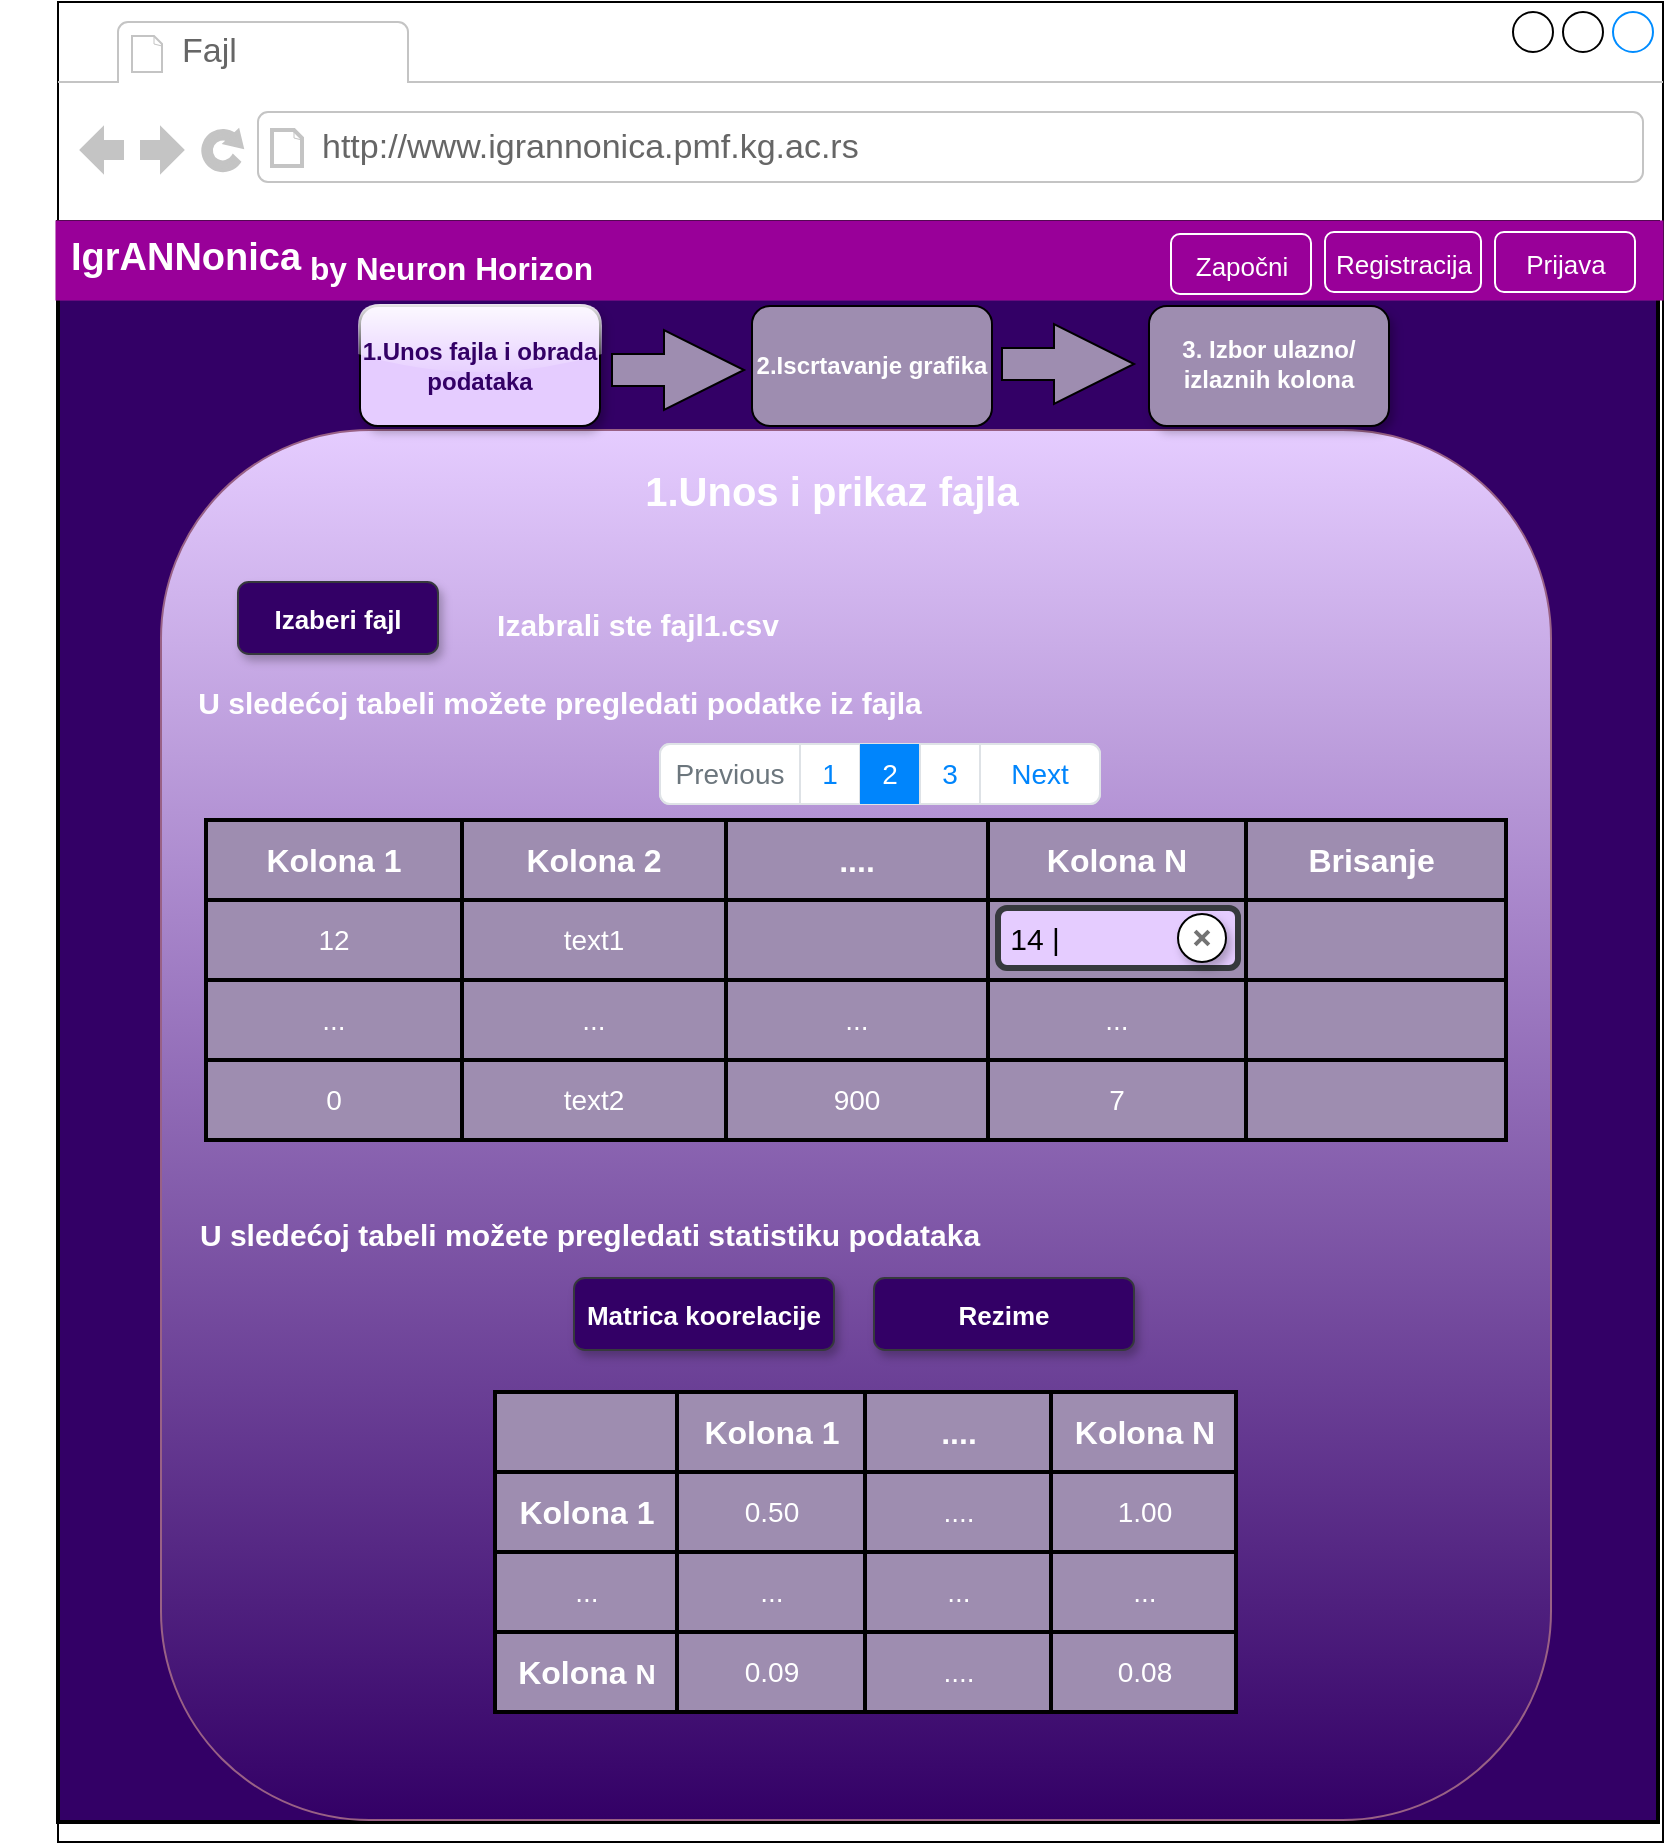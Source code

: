 <mxfile version="17.4.6" type="device"><diagram id="6niWByddvb_bg9qsfVrv" name="Page-1"><mxGraphModel dx="1102" dy="2747" grid="1" gridSize="10" guides="1" tooltips="1" connect="1" arrows="1" fold="1" page="1" pageScale="1" pageWidth="850" pageHeight="1100" math="0" shadow="0"><root><mxCell id="0"/><mxCell id="1" parent="0"/><mxCell id="r__YE2FlrL94WDJHA-NL-1" value="v" style="strokeWidth=1;shadow=0;dashed=0;align=center;html=1;shape=mxgraph.mockup.containers.browserWindow;rSize=0;strokeColor2=#008cff;strokeColor3=#c4c4c4;mainText=,;recursiveResize=0;gradientColor=none;fillColor=#FFFFFF;fontStyle=1" parent="1" vertex="1"><mxGeometry x="160" y="-2110" width="802.5" height="920" as="geometry"/></mxCell><mxCell id="4CuuWCg8TPcTvh622Nj--283" value="" style="whiteSpace=wrap;html=1;aspect=fixed;rounded=0;fontSize=16;fontColor=#FFFFFF;strokeColor=#000000;strokeWidth=2;fillColor=#330066;gradientColor=none;" parent="r__YE2FlrL94WDJHA-NL-1" vertex="1"><mxGeometry y="110" width="800" height="800" as="geometry"/></mxCell><mxCell id="r__YE2FlrL94WDJHA-NL-2" value="Fajl" style="strokeWidth=1;shadow=0;dashed=0;align=center;html=1;shape=mxgraph.mockup.containers.anchor;fontSize=17;fontColor=#666666;align=left;" parent="r__YE2FlrL94WDJHA-NL-1" vertex="1"><mxGeometry x="60" y="12" width="110" height="26" as="geometry"/></mxCell><mxCell id="r__YE2FlrL94WDJHA-NL-3" value="http://www.igrannonica.pmf.kg.ac.rs" style="strokeWidth=1;shadow=0;dashed=0;align=center;html=1;shape=mxgraph.mockup.containers.anchor;rSize=0;fontSize=17;fontColor=#666666;align=left;" parent="r__YE2FlrL94WDJHA-NL-1" vertex="1"><mxGeometry x="130" y="60" width="250" height="26" as="geometry"/></mxCell><mxCell id="4CuuWCg8TPcTvh622Nj--3" value="" style="whiteSpace=wrap;html=1;aspect=fixed;rounded=1;fillColor=#E5CCFF;gradientColor=#330066;strokeColor=#996185;" parent="r__YE2FlrL94WDJHA-NL-1" vertex="1"><mxGeometry x="51.5" y="214" width="695" height="695" as="geometry"/></mxCell><mxCell id="4CuuWCg8TPcTvh622Nj--13" value="&lt;b&gt;&lt;font style=&quot;font-size: 20px&quot;&gt;1.Unos i prikaz fajla&lt;/font&gt;&lt;/b&gt;" style="text;html=1;align=center;verticalAlign=middle;whiteSpace=wrap;rounded=0;fontColor=#FFFFFF;" parent="r__YE2FlrL94WDJHA-NL-1" vertex="1"><mxGeometry x="212" y="229" width="350" height="30" as="geometry"/></mxCell><mxCell id="4CuuWCg8TPcTvh622Nj--164" value="" style="shape=table;startSize=0;container=1;collapsible=0;childLayout=tableLayout;rounded=1;fontSize=14;fontColor=#FFFFFF;strokeColor=#000000;strokeWidth=2;fillColor=#9E8DB0;gradientColor=none;" parent="r__YE2FlrL94WDJHA-NL-1" vertex="1"><mxGeometry x="74" y="409" width="650" height="160" as="geometry"/></mxCell><mxCell id="4CuuWCg8TPcTvh622Nj--165" value="" style="shape=tableRow;horizontal=0;startSize=0;swimlaneHead=0;swimlaneBody=0;top=0;left=0;bottom=0;right=0;collapsible=0;dropTarget=0;fillColor=none;points=[[0,0.5],[1,0.5]];portConstraint=eastwest;rounded=1;fontSize=18;fontColor=#FFFFFF;strokeColor=#000000;strokeWidth=3;fontStyle=1" parent="4CuuWCg8TPcTvh622Nj--164" vertex="1"><mxGeometry width="650" height="40" as="geometry"/></mxCell><mxCell id="4CuuWCg8TPcTvh622Nj--166" value="&lt;font style=&quot;font-size: 16px&quot;&gt;&lt;b&gt;Kolona 1&lt;/b&gt;&lt;/font&gt;" style="shape=partialRectangle;html=1;whiteSpace=wrap;connectable=0;overflow=hidden;fillColor=none;top=0;left=0;bottom=0;right=0;pointerEvents=1;rounded=1;fontSize=14;fontColor=#FFFFFF;strokeColor=#000000;strokeWidth=3;" parent="4CuuWCg8TPcTvh622Nj--165" vertex="1"><mxGeometry width="128" height="40" as="geometry"><mxRectangle width="128" height="40" as="alternateBounds"/></mxGeometry></mxCell><mxCell id="4CuuWCg8TPcTvh622Nj--167" value="&lt;font style=&quot;font-size: 16px&quot;&gt;&lt;b&gt;Kolona 2&lt;/b&gt;&lt;/font&gt;" style="shape=partialRectangle;html=1;whiteSpace=wrap;connectable=0;overflow=hidden;fillColor=none;top=0;left=0;bottom=0;right=0;pointerEvents=1;rounded=1;fontSize=14;fontColor=#FFFFFF;strokeColor=#000000;strokeWidth=3;" parent="4CuuWCg8TPcTvh622Nj--165" vertex="1"><mxGeometry x="128" width="132" height="40" as="geometry"><mxRectangle width="132" height="40" as="alternateBounds"/></mxGeometry></mxCell><mxCell id="4CuuWCg8TPcTvh622Nj--168" value="&lt;b&gt;&lt;font style=&quot;font-size: 16px&quot;&gt;....&lt;/font&gt;&lt;/b&gt;" style="shape=partialRectangle;html=1;whiteSpace=wrap;connectable=0;overflow=hidden;fillColor=none;top=0;left=0;bottom=0;right=0;pointerEvents=1;rounded=1;fontSize=14;fontColor=#FFFFFF;strokeColor=#000000;strokeWidth=3;" parent="4CuuWCg8TPcTvh622Nj--165" vertex="1"><mxGeometry x="260" width="131" height="40" as="geometry"><mxRectangle width="131" height="40" as="alternateBounds"/></mxGeometry></mxCell><mxCell id="4CuuWCg8TPcTvh622Nj--169" value="&lt;font style=&quot;font-size: 16px&quot;&gt;&lt;b&gt;Kolona N&lt;/b&gt;&lt;/font&gt;" style="shape=partialRectangle;html=1;whiteSpace=wrap;connectable=0;overflow=hidden;fillColor=none;top=0;left=0;bottom=0;right=0;pointerEvents=1;rounded=1;fontSize=14;fontColor=#FFFFFF;strokeColor=#000000;strokeWidth=3;" parent="4CuuWCg8TPcTvh622Nj--165" vertex="1"><mxGeometry x="391" width="129" height="40" as="geometry"><mxRectangle width="129" height="40" as="alternateBounds"/></mxGeometry></mxCell><mxCell id="4CuuWCg8TPcTvh622Nj--244" value="&lt;b&gt;&lt;font style=&quot;font-size: 16px&quot;&gt;Brisanje&amp;nbsp;&lt;/font&gt;&lt;/b&gt;" style="shape=partialRectangle;html=1;whiteSpace=wrap;connectable=0;overflow=hidden;fillColor=none;top=0;left=0;bottom=0;right=0;pointerEvents=1;rounded=1;fontSize=14;fontColor=#FFFFFF;strokeColor=#000000;strokeWidth=3;" parent="4CuuWCg8TPcTvh622Nj--165" vertex="1"><mxGeometry x="520" width="130" height="40" as="geometry"><mxRectangle width="130" height="40" as="alternateBounds"/></mxGeometry></mxCell><mxCell id="4CuuWCg8TPcTvh622Nj--170" value="" style="shape=tableRow;horizontal=0;startSize=0;swimlaneHead=0;swimlaneBody=0;top=0;left=0;bottom=0;right=0;collapsible=0;dropTarget=0;fillColor=none;points=[[0,0.5],[1,0.5]];portConstraint=eastwest;rounded=1;fontSize=14;fontColor=#FFFFFF;strokeColor=#000000;strokeWidth=3;" parent="4CuuWCg8TPcTvh622Nj--164" vertex="1"><mxGeometry y="40" width="650" height="40" as="geometry"/></mxCell><mxCell id="4CuuWCg8TPcTvh622Nj--171" value="12" style="shape=partialRectangle;html=1;whiteSpace=wrap;connectable=0;overflow=hidden;fillColor=none;top=0;left=0;bottom=0;right=0;pointerEvents=1;rounded=1;fontSize=14;fontColor=#FFFFFF;strokeColor=#000000;strokeWidth=3;" parent="4CuuWCg8TPcTvh622Nj--170" vertex="1"><mxGeometry width="128" height="40" as="geometry"><mxRectangle width="128" height="40" as="alternateBounds"/></mxGeometry></mxCell><mxCell id="4CuuWCg8TPcTvh622Nj--172" value="text1" style="shape=partialRectangle;html=1;whiteSpace=wrap;connectable=0;overflow=hidden;fillColor=none;top=0;left=0;bottom=0;right=0;pointerEvents=1;rounded=1;fontSize=14;fontColor=#FFFFFF;strokeColor=#000000;strokeWidth=3;" parent="4CuuWCg8TPcTvh622Nj--170" vertex="1"><mxGeometry x="128" width="132" height="40" as="geometry"><mxRectangle width="132" height="40" as="alternateBounds"/></mxGeometry></mxCell><mxCell id="4CuuWCg8TPcTvh622Nj--173" value="" style="shape=partialRectangle;html=1;whiteSpace=wrap;connectable=0;overflow=hidden;fillColor=none;top=0;left=0;bottom=0;right=0;pointerEvents=1;rounded=1;fontSize=14;fontColor=#FFFFFF;strokeColor=#000000;strokeWidth=3;" parent="4CuuWCg8TPcTvh622Nj--170" vertex="1"><mxGeometry x="260" width="131" height="40" as="geometry"><mxRectangle width="131" height="40" as="alternateBounds"/></mxGeometry></mxCell><mxCell id="4CuuWCg8TPcTvh622Nj--174" value="22" style="shape=partialRectangle;html=1;whiteSpace=wrap;connectable=0;overflow=hidden;fillColor=none;top=0;left=0;bottom=0;right=0;pointerEvents=1;rounded=1;fontSize=14;fontColor=#FFFFFF;strokeColor=#000000;strokeWidth=3;" parent="4CuuWCg8TPcTvh622Nj--170" vertex="1"><mxGeometry x="391" width="129" height="40" as="geometry"><mxRectangle width="129" height="40" as="alternateBounds"/></mxGeometry></mxCell><mxCell id="4CuuWCg8TPcTvh622Nj--245" style="shape=partialRectangle;html=1;whiteSpace=wrap;connectable=0;overflow=hidden;fillColor=none;top=0;left=0;bottom=0;right=0;pointerEvents=1;rounded=1;fontSize=14;fontColor=#FFFFFF;strokeColor=#000000;strokeWidth=3;" parent="4CuuWCg8TPcTvh622Nj--170" vertex="1"><mxGeometry x="520" width="130" height="40" as="geometry"><mxRectangle width="130" height="40" as="alternateBounds"/></mxGeometry></mxCell><mxCell id="4CuuWCg8TPcTvh622Nj--175" value="" style="shape=tableRow;horizontal=0;startSize=0;swimlaneHead=0;swimlaneBody=0;top=0;left=0;bottom=0;right=0;collapsible=0;dropTarget=0;fillColor=none;points=[[0,0.5],[1,0.5]];portConstraint=eastwest;rounded=1;fontSize=14;fontColor=#FFFFFF;strokeColor=#000000;strokeWidth=3;" parent="4CuuWCg8TPcTvh622Nj--164" vertex="1"><mxGeometry y="80" width="650" height="40" as="geometry"/></mxCell><mxCell id="4CuuWCg8TPcTvh622Nj--176" value="..." style="shape=partialRectangle;html=1;whiteSpace=wrap;connectable=0;overflow=hidden;fillColor=none;top=0;left=0;bottom=0;right=0;pointerEvents=1;rounded=1;fontSize=14;fontColor=#FFFFFF;strokeColor=#000000;strokeWidth=3;" parent="4CuuWCg8TPcTvh622Nj--175" vertex="1"><mxGeometry width="128" height="40" as="geometry"><mxRectangle width="128" height="40" as="alternateBounds"/></mxGeometry></mxCell><mxCell id="4CuuWCg8TPcTvh622Nj--177" value="..." style="shape=partialRectangle;html=1;whiteSpace=wrap;connectable=0;overflow=hidden;fillColor=none;top=0;left=0;bottom=0;right=0;pointerEvents=1;rounded=1;fontSize=14;fontColor=#FFFFFF;strokeColor=#000000;strokeWidth=3;" parent="4CuuWCg8TPcTvh622Nj--175" vertex="1"><mxGeometry x="128" width="132" height="40" as="geometry"><mxRectangle width="132" height="40" as="alternateBounds"/></mxGeometry></mxCell><mxCell id="4CuuWCg8TPcTvh622Nj--178" value="..." style="shape=partialRectangle;html=1;whiteSpace=wrap;connectable=0;overflow=hidden;fillColor=none;top=0;left=0;bottom=0;right=0;pointerEvents=1;rounded=1;fontSize=14;fontColor=#FFFFFF;strokeColor=#000000;strokeWidth=3;" parent="4CuuWCg8TPcTvh622Nj--175" vertex="1"><mxGeometry x="260" width="131" height="40" as="geometry"><mxRectangle width="131" height="40" as="alternateBounds"/></mxGeometry></mxCell><mxCell id="4CuuWCg8TPcTvh622Nj--179" value="..." style="shape=partialRectangle;html=1;whiteSpace=wrap;connectable=0;overflow=hidden;fillColor=none;top=0;left=0;bottom=0;right=0;pointerEvents=1;rounded=1;fontSize=14;fontColor=#FFFFFF;strokeColor=#000000;strokeWidth=3;" parent="4CuuWCg8TPcTvh622Nj--175" vertex="1"><mxGeometry x="391" width="129" height="40" as="geometry"><mxRectangle width="129" height="40" as="alternateBounds"/></mxGeometry></mxCell><mxCell id="4CuuWCg8TPcTvh622Nj--246" style="shape=partialRectangle;html=1;whiteSpace=wrap;connectable=0;overflow=hidden;fillColor=none;top=0;left=0;bottom=0;right=0;pointerEvents=1;rounded=1;fontSize=14;fontColor=#FFFFFF;strokeColor=#000000;strokeWidth=3;" parent="4CuuWCg8TPcTvh622Nj--175" vertex="1"><mxGeometry x="520" width="130" height="40" as="geometry"><mxRectangle width="130" height="40" as="alternateBounds"/></mxGeometry></mxCell><mxCell id="4CuuWCg8TPcTvh622Nj--180" value="" style="shape=tableRow;horizontal=0;startSize=0;swimlaneHead=0;swimlaneBody=0;top=0;left=0;bottom=0;right=0;collapsible=0;dropTarget=0;fillColor=none;points=[[0,0.5],[1,0.5]];portConstraint=eastwest;rounded=1;fontSize=14;strokeWidth=3;" parent="4CuuWCg8TPcTvh622Nj--164" vertex="1"><mxGeometry y="120" width="650" height="40" as="geometry"/></mxCell><mxCell id="4CuuWCg8TPcTvh622Nj--181" value="0" style="shape=partialRectangle;html=1;whiteSpace=wrap;connectable=0;overflow=hidden;fillColor=none;top=0;left=0;bottom=0;right=0;pointerEvents=1;rounded=1;fontSize=14;fontColor=#FFFFFF;strokeColor=#000000;strokeWidth=3;" parent="4CuuWCg8TPcTvh622Nj--180" vertex="1"><mxGeometry width="128" height="40" as="geometry"><mxRectangle width="128" height="40" as="alternateBounds"/></mxGeometry></mxCell><mxCell id="4CuuWCg8TPcTvh622Nj--182" value="text2" style="shape=partialRectangle;html=1;whiteSpace=wrap;connectable=0;overflow=hidden;fillColor=none;top=0;left=0;bottom=0;right=0;pointerEvents=1;rounded=1;fontSize=14;fontColor=#FFFFFF;strokeColor=#000000;strokeWidth=3;" parent="4CuuWCg8TPcTvh622Nj--180" vertex="1"><mxGeometry x="128" width="132" height="40" as="geometry"><mxRectangle width="132" height="40" as="alternateBounds"/></mxGeometry></mxCell><mxCell id="4CuuWCg8TPcTvh622Nj--183" value="900" style="shape=partialRectangle;html=1;whiteSpace=wrap;connectable=0;overflow=hidden;fillColor=none;top=0;left=0;bottom=0;right=0;pointerEvents=1;rounded=1;fontSize=14;fontColor=#FFFFFF;strokeColor=#000000;strokeWidth=3;" parent="4CuuWCg8TPcTvh622Nj--180" vertex="1"><mxGeometry x="260" width="131" height="40" as="geometry"><mxRectangle width="131" height="40" as="alternateBounds"/></mxGeometry></mxCell><mxCell id="4CuuWCg8TPcTvh622Nj--184" value="7" style="shape=partialRectangle;html=1;whiteSpace=wrap;connectable=0;overflow=hidden;fillColor=none;top=0;left=0;bottom=0;right=0;pointerEvents=1;rounded=1;fontSize=14;fontColor=#FFFFFF;strokeColor=#000000;strokeWidth=3;" parent="4CuuWCg8TPcTvh622Nj--180" vertex="1"><mxGeometry x="391" width="129" height="40" as="geometry"><mxRectangle width="129" height="40" as="alternateBounds"/></mxGeometry></mxCell><mxCell id="4CuuWCg8TPcTvh622Nj--247" value="" style="shape=partialRectangle;html=1;whiteSpace=wrap;connectable=0;overflow=hidden;fillColor=none;top=0;left=0;bottom=0;right=0;pointerEvents=1;rounded=1;fontSize=14;fontColor=#FFFFFF;strokeColor=#000000;strokeWidth=3;" parent="4CuuWCg8TPcTvh622Nj--180" vertex="1"><mxGeometry x="520" width="130" height="40" as="geometry"><mxRectangle width="130" height="40" as="alternateBounds"/></mxGeometry></mxCell><mxCell id="4CuuWCg8TPcTvh622Nj--185" value="Izaberi fajl" style="dashed=0;align=center;fontSize=13;shape=rect;fillColor=#330066;strokeColor=#36393d;fontStyle=1;shadow=1;rounded=1;fontColor=#FFFFFF;" parent="r__YE2FlrL94WDJHA-NL-1" vertex="1"><mxGeometry x="90" y="290" width="100" height="36" as="geometry"/></mxCell><mxCell id="4CuuWCg8TPcTvh622Nj--186" value="&lt;font style=&quot;font-size: 15px&quot;&gt;&lt;b&gt;Izabrali ste fajl1.csv&lt;/b&gt;&lt;/font&gt;" style="text;html=1;strokeColor=none;fillColor=none;align=center;verticalAlign=middle;whiteSpace=wrap;rounded=0;fontSize=13;fontColor=#FFFFFF;" parent="r__YE2FlrL94WDJHA-NL-1" vertex="1"><mxGeometry x="190" y="296" width="200" height="30" as="geometry"/></mxCell><mxCell id="4CuuWCg8TPcTvh622Nj--187" value="&lt;b style=&quot;font-size: 15px&quot;&gt;U sledećoj tabeli možete pregledati podatke iz fajla&lt;/b&gt;" style="text;html=1;strokeColor=none;fillColor=none;align=center;verticalAlign=middle;whiteSpace=wrap;rounded=0;fontSize=13;fontColor=#FFFFFF;" parent="r__YE2FlrL94WDJHA-NL-1" vertex="1"><mxGeometry x="61" y="335" width="380" height="30" as="geometry"/></mxCell><mxCell id="4CuuWCg8TPcTvh622Nj--188" value="&amp;nbsp;14 |" style="rounded=1;whiteSpace=wrap;html=1;fontSize=15;strokeColor=#36393d;strokeWidth=3;fillColor=#E5CCFF;align=left;" parent="r__YE2FlrL94WDJHA-NL-1" vertex="1"><mxGeometry x="470" y="453" width="120" height="30" as="geometry"/></mxCell><mxCell id="4CuuWCg8TPcTvh622Nj--193" value="Matrica koorelacije" style="dashed=0;align=center;fontSize=13;shape=rect;fillColor=#330066;strokeColor=#36393d;fontStyle=1;shadow=1;rounded=1;fontColor=#FFFFFF;" parent="r__YE2FlrL94WDJHA-NL-1" vertex="1"><mxGeometry x="258" y="638" width="130" height="36" as="geometry"/></mxCell><mxCell id="4CuuWCg8TPcTvh622Nj--196" value="Rezime" style="dashed=0;align=center;fontSize=13;shape=rect;fillColor=#330066;strokeColor=#36393d;fontStyle=1;shadow=1;rounded=1;fontColor=#FFFFFF;" parent="r__YE2FlrL94WDJHA-NL-1" vertex="1"><mxGeometry x="408" y="638" width="130" height="36" as="geometry"/></mxCell><mxCell id="4CuuWCg8TPcTvh622Nj--214" value="" style="shape=table;startSize=0;container=1;collapsible=0;childLayout=tableLayout;rounded=1;fontSize=14;fontColor=#FFFFFF;strokeColor=#000000;strokeWidth=2;fillColor=#9E8DB0;gradientColor=none;arcSize=48;swimlaneFillColor=none;" parent="r__YE2FlrL94WDJHA-NL-1" vertex="1"><mxGeometry x="218.5" y="695" width="370.5" height="160" as="geometry"/></mxCell><mxCell id="4CuuWCg8TPcTvh622Nj--215" value="" style="shape=tableRow;horizontal=0;startSize=0;swimlaneHead=0;swimlaneBody=0;top=0;left=0;bottom=0;right=0;collapsible=0;dropTarget=0;fillColor=none;points=[[0,0.5],[1,0.5]];portConstraint=eastwest;rounded=1;fontSize=18;fontColor=#FFFFFF;strokeColor=#000000;strokeWidth=3;fontStyle=1" parent="4CuuWCg8TPcTvh622Nj--214" vertex="1"><mxGeometry width="370.5" height="40" as="geometry"/></mxCell><mxCell id="4CuuWCg8TPcTvh622Nj--216" value="" style="shape=partialRectangle;html=1;whiteSpace=wrap;connectable=0;overflow=hidden;fillColor=none;top=0;left=0;bottom=0;right=0;pointerEvents=1;rounded=1;fontSize=14;fontColor=#FFFFFF;strokeColor=#000000;strokeWidth=3;" parent="4CuuWCg8TPcTvh622Nj--215" vertex="1"><mxGeometry width="91" height="40" as="geometry"><mxRectangle width="91" height="40" as="alternateBounds"/></mxGeometry></mxCell><mxCell id="4CuuWCg8TPcTvh622Nj--217" value="&lt;font style=&quot;font-size: 16px&quot;&gt;&lt;b&gt;Kolona 1&lt;/b&gt;&lt;/font&gt;" style="shape=partialRectangle;html=1;whiteSpace=wrap;connectable=0;overflow=hidden;fillColor=none;top=0;left=0;bottom=0;right=0;pointerEvents=1;rounded=1;fontSize=14;fontColor=#FFFFFF;strokeColor=#000000;strokeWidth=3;" parent="4CuuWCg8TPcTvh622Nj--215" vertex="1"><mxGeometry x="91" width="94" height="40" as="geometry"><mxRectangle width="94" height="40" as="alternateBounds"/></mxGeometry></mxCell><mxCell id="4CuuWCg8TPcTvh622Nj--218" value="&lt;b&gt;&lt;font style=&quot;font-size: 16px&quot;&gt;....&lt;/font&gt;&lt;/b&gt;" style="shape=partialRectangle;html=1;whiteSpace=wrap;connectable=0;overflow=hidden;fillColor=none;top=0;left=0;bottom=0;right=0;pointerEvents=1;rounded=1;fontSize=14;fontColor=#FFFFFF;strokeColor=#000000;strokeWidth=3;" parent="4CuuWCg8TPcTvh622Nj--215" vertex="1"><mxGeometry x="185" width="93" height="40" as="geometry"><mxRectangle width="93" height="40" as="alternateBounds"/></mxGeometry></mxCell><mxCell id="4CuuWCg8TPcTvh622Nj--219" value="&lt;font style=&quot;font-size: 16px&quot;&gt;&lt;b&gt;Kolona N&lt;/b&gt;&lt;/font&gt;" style="shape=partialRectangle;html=1;whiteSpace=wrap;connectable=0;overflow=hidden;fillColor=none;top=0;left=0;bottom=0;right=0;pointerEvents=1;rounded=1;fontSize=14;fontColor=#FFFFFF;strokeColor=#000000;strokeWidth=3;" parent="4CuuWCg8TPcTvh622Nj--215" vertex="1"><mxGeometry x="278" width="93" height="40" as="geometry"><mxRectangle width="93" height="40" as="alternateBounds"/></mxGeometry></mxCell><mxCell id="4CuuWCg8TPcTvh622Nj--220" value="" style="shape=tableRow;horizontal=0;startSize=0;swimlaneHead=0;swimlaneBody=0;top=0;left=0;bottom=0;right=0;collapsible=0;dropTarget=0;fillColor=none;points=[[0,0.5],[1,0.5]];portConstraint=eastwest;rounded=1;fontSize=14;fontColor=#FFFFFF;strokeColor=#000000;strokeWidth=3;" parent="4CuuWCg8TPcTvh622Nj--214" vertex="1"><mxGeometry y="40" width="370.5" height="40" as="geometry"/></mxCell><mxCell id="4CuuWCg8TPcTvh622Nj--221" value="&lt;b&gt;&lt;font style=&quot;font-size: 16px&quot;&gt;Kolona 1&lt;/font&gt;&lt;/b&gt;" style="shape=partialRectangle;html=1;whiteSpace=wrap;connectable=0;overflow=hidden;fillColor=none;top=0;left=0;bottom=0;right=0;pointerEvents=1;rounded=1;fontSize=14;fontColor=#FFFFFF;strokeColor=#000000;strokeWidth=3;" parent="4CuuWCg8TPcTvh622Nj--220" vertex="1"><mxGeometry width="91" height="40" as="geometry"><mxRectangle width="91" height="40" as="alternateBounds"/></mxGeometry></mxCell><mxCell id="4CuuWCg8TPcTvh622Nj--222" value="0.50" style="shape=partialRectangle;html=1;whiteSpace=wrap;connectable=0;overflow=hidden;fillColor=none;top=0;left=0;bottom=0;right=0;pointerEvents=1;rounded=1;fontSize=14;fontColor=#FFFFFF;strokeColor=#000000;strokeWidth=3;" parent="4CuuWCg8TPcTvh622Nj--220" vertex="1"><mxGeometry x="91" width="94" height="40" as="geometry"><mxRectangle width="94" height="40" as="alternateBounds"/></mxGeometry></mxCell><mxCell id="4CuuWCg8TPcTvh622Nj--223" value="...." style="shape=partialRectangle;html=1;whiteSpace=wrap;connectable=0;overflow=hidden;fillColor=none;top=0;left=0;bottom=0;right=0;pointerEvents=1;rounded=1;fontSize=14;fontColor=#FFFFFF;strokeColor=#000000;strokeWidth=3;" parent="4CuuWCg8TPcTvh622Nj--220" vertex="1"><mxGeometry x="185" width="93" height="40" as="geometry"><mxRectangle width="93" height="40" as="alternateBounds"/></mxGeometry></mxCell><mxCell id="4CuuWCg8TPcTvh622Nj--224" value="1.00" style="shape=partialRectangle;html=1;whiteSpace=wrap;connectable=0;overflow=hidden;fillColor=none;top=0;left=0;bottom=0;right=0;pointerEvents=1;rounded=1;fontSize=14;fontColor=#FFFFFF;strokeColor=#000000;strokeWidth=3;" parent="4CuuWCg8TPcTvh622Nj--220" vertex="1"><mxGeometry x="278" width="93" height="40" as="geometry"><mxRectangle width="93" height="40" as="alternateBounds"/></mxGeometry></mxCell><mxCell id="4CuuWCg8TPcTvh622Nj--225" value="" style="shape=tableRow;horizontal=0;startSize=0;swimlaneHead=0;swimlaneBody=0;top=0;left=0;bottom=0;right=0;collapsible=0;dropTarget=0;fillColor=none;points=[[0,0.5],[1,0.5]];portConstraint=eastwest;rounded=1;fontSize=14;fontColor=#FFFFFF;strokeColor=#000000;strokeWidth=3;" parent="4CuuWCg8TPcTvh622Nj--214" vertex="1"><mxGeometry y="80" width="370.5" height="40" as="geometry"/></mxCell><mxCell id="4CuuWCg8TPcTvh622Nj--226" value="..." style="shape=partialRectangle;html=1;whiteSpace=wrap;connectable=0;overflow=hidden;fillColor=none;top=0;left=0;bottom=0;right=0;pointerEvents=1;rounded=1;fontSize=14;fontColor=#FFFFFF;strokeColor=#000000;strokeWidth=3;" parent="4CuuWCg8TPcTvh622Nj--225" vertex="1"><mxGeometry width="91" height="40" as="geometry"><mxRectangle width="91" height="40" as="alternateBounds"/></mxGeometry></mxCell><mxCell id="4CuuWCg8TPcTvh622Nj--227" value="..." style="shape=partialRectangle;html=1;whiteSpace=wrap;connectable=0;overflow=hidden;fillColor=none;top=0;left=0;bottom=0;right=0;pointerEvents=1;rounded=1;fontSize=14;fontColor=#FFFFFF;strokeColor=#000000;strokeWidth=3;" parent="4CuuWCg8TPcTvh622Nj--225" vertex="1"><mxGeometry x="91" width="94" height="40" as="geometry"><mxRectangle width="94" height="40" as="alternateBounds"/></mxGeometry></mxCell><mxCell id="4CuuWCg8TPcTvh622Nj--228" value="..." style="shape=partialRectangle;html=1;whiteSpace=wrap;connectable=0;overflow=hidden;fillColor=none;top=0;left=0;bottom=0;right=0;pointerEvents=1;rounded=1;fontSize=14;fontColor=#FFFFFF;strokeColor=#000000;strokeWidth=3;" parent="4CuuWCg8TPcTvh622Nj--225" vertex="1"><mxGeometry x="185" width="93" height="40" as="geometry"><mxRectangle width="93" height="40" as="alternateBounds"/></mxGeometry></mxCell><mxCell id="4CuuWCg8TPcTvh622Nj--229" value="..." style="shape=partialRectangle;html=1;whiteSpace=wrap;connectable=0;overflow=hidden;fillColor=none;top=0;left=0;bottom=0;right=0;pointerEvents=1;rounded=1;fontSize=14;fontColor=#FFFFFF;strokeColor=#000000;strokeWidth=3;" parent="4CuuWCg8TPcTvh622Nj--225" vertex="1"><mxGeometry x="278" width="93" height="40" as="geometry"><mxRectangle width="93" height="40" as="alternateBounds"/></mxGeometry></mxCell><mxCell id="4CuuWCg8TPcTvh622Nj--230" value="" style="shape=tableRow;horizontal=0;startSize=0;swimlaneHead=0;swimlaneBody=0;top=0;left=0;bottom=0;right=0;collapsible=0;dropTarget=0;fillColor=none;points=[[0,0.5],[1,0.5]];portConstraint=eastwest;rounded=1;fontSize=14;fontColor=#FFFFFF;strokeColor=#000000;strokeWidth=3;" parent="4CuuWCg8TPcTvh622Nj--214" vertex="1"><mxGeometry y="120" width="370.5" height="40" as="geometry"/></mxCell><mxCell id="4CuuWCg8TPcTvh622Nj--231" value="&lt;b&gt;&lt;font style=&quot;font-size: 16px&quot;&gt;Kolona &lt;/font&gt;N&lt;/b&gt;" style="shape=partialRectangle;html=1;whiteSpace=wrap;connectable=0;overflow=hidden;fillColor=none;top=0;left=0;bottom=0;right=0;pointerEvents=1;rounded=1;fontSize=14;fontColor=#FFFFFF;strokeColor=#000000;strokeWidth=3;" parent="4CuuWCg8TPcTvh622Nj--230" vertex="1"><mxGeometry width="91" height="40" as="geometry"><mxRectangle width="91" height="40" as="alternateBounds"/></mxGeometry></mxCell><mxCell id="4CuuWCg8TPcTvh622Nj--232" value="0.09" style="shape=partialRectangle;html=1;whiteSpace=wrap;connectable=0;overflow=hidden;fillColor=none;top=0;left=0;bottom=0;right=0;pointerEvents=1;rounded=1;fontSize=14;fontColor=#FFFFFF;strokeColor=#000000;strokeWidth=3;" parent="4CuuWCg8TPcTvh622Nj--230" vertex="1"><mxGeometry x="91" width="94" height="40" as="geometry"><mxRectangle width="94" height="40" as="alternateBounds"/></mxGeometry></mxCell><mxCell id="4CuuWCg8TPcTvh622Nj--233" value="...." style="shape=partialRectangle;html=1;whiteSpace=wrap;connectable=0;overflow=hidden;fillColor=none;top=0;left=0;bottom=0;right=0;pointerEvents=1;rounded=1;fontSize=14;fontColor=#FFFFFF;strokeColor=#000000;strokeWidth=3;" parent="4CuuWCg8TPcTvh622Nj--230" vertex="1"><mxGeometry x="185" width="93" height="40" as="geometry"><mxRectangle width="93" height="40" as="alternateBounds"/></mxGeometry></mxCell><mxCell id="4CuuWCg8TPcTvh622Nj--234" value="0.08" style="shape=partialRectangle;html=1;whiteSpace=wrap;connectable=0;overflow=hidden;fillColor=none;top=0;left=0;bottom=0;right=0;pointerEvents=1;rounded=1;fontSize=14;fontColor=#FFFFFF;strokeColor=#000000;strokeWidth=3;" parent="4CuuWCg8TPcTvh622Nj--230" vertex="1"><mxGeometry x="278" width="93" height="40" as="geometry"><mxRectangle width="93" height="40" as="alternateBounds"/></mxGeometry></mxCell><mxCell id="4CuuWCg8TPcTvh622Nj--275" value="&lt;span style=&quot;color: rgba(0 , 0 , 0 , 0) ; font-family: monospace ; font-size: 0px ; background-color: rgb(248 , 249 , 250)&quot;&gt;%3CmxGraphModel%3E%3Croot%3E%3CmxCell%20id%3D%220%22%2F%3E%3CmxCell%20id%3D%221%22%20parent%3D%220%22%2F%3E%3CmxCell%20id%3D%222%22%20value%3D%22%22%20style%3D%22shape%3Dimage%3Bhtml%3D1%3BverticalAlign%3Dtop%3BverticalLabelPosition%3Dbottom%3BlabelBackgroundColor%3D%23ffffff%3BimageAspect%3D0%3Baspect%3Dfixed%3Bimage%3Dhttps%3A%2F%2Fcdn4.iconfinder.com%2Fdata%2Ficons%2Fevil-icons-user-interface%2F64%2Fbasket-128.png%3Brounded%3D1%3BfontSize%3D16%3BfontColor%3D%23FFFFFF%3BstrokeColor%3D%23000000%3BstrokeWidth%3D3%3BfillColor%3D%23FFFFFF%3BgradientColor%3Dnone%3B%22%20vertex%3D%221%22%20parent%3D%221%22%3E%3CmxGeometry%20x%3D%22786%22%20y%3D%22-1630%22%20width%3D%2240%22%20height%3D%2240%22%20as%3D%22geometry%22%2F%3E%3C%2FmxCell%3E%3C%2Froot%3E%3C%2FmxGraphModel%3E&lt;/span&gt;" style="shape=image;html=1;verticalAlign=top;verticalLabelPosition=bottom;labelBackgroundColor=#ffffff;imageAspect=0;aspect=fixed;image=https://cdn4.iconfinder.com/data/icons/evil-icons-user-interface/64/basket-128.png;rounded=1;fontSize=16;fontColor=#FFFFFF;strokeColor=#000000;strokeWidth=3;fillColor=#FFFFFF;gradientColor=none;" parent="r__YE2FlrL94WDJHA-NL-1" vertex="1"><mxGeometry x="563" y="415" width="30" height="30" as="geometry"/></mxCell><mxCell id="4CuuWCg8TPcTvh622Nj--276" value="&lt;span style=&quot;color: rgba(0 , 0 , 0 , 0) ; font-family: monospace ; font-size: 0px ; background-color: rgb(248 , 249 , 250)&quot;&gt;%3CmxGraphModel%3E%3Croot%3E%3CmxCell%20id%3D%220%22%2F%3E%3CmxCell%20id%3D%221%22%20parent%3D%220%22%2F%3E%3CmxCell%20id%3D%222%22%20value%3D%22%22%20style%3D%22shape%3Dimage%3Bhtml%3D1%3BverticalAlign%3Dtop%3BverticalLabelPosition%3Dbottom%3BlabelBackgroundColor%3D%23ffffff%3BimageAspect%3D0%3Baspect%3Dfixed%3Bimage%3Dhttps%3A%2F%2Fcdn4.iconfinder.com%2Fdata%2Ficons%2Fevil-icons-user-interface%2F64%2Fbasket-128.png%3Brounded%3D1%3BfontSize%3D16%3BfontColor%3D%23FFFFFF%3BstrokeColor%3D%23000000%3BstrokeWidth%3D3%3BfillColor%3D%23FFFFFF%3BgradientColor%3Dnone%3B%22%20vertex%3D%221%22%20parent%3D%221%22%3E%3CmxGeometry%20x%3D%22786%22%20y%3D%22-1630%22%20width%3D%2240%22%20height%3D%2240%22%20as%3D%22geometry%22%2F%3E%3C%2FmxCell%3E%3C%2Froot%3E%3C%2FmxGraphModel%3E&lt;/span&gt;" style="shape=image;html=1;verticalAlign=top;verticalLabelPosition=bottom;labelBackgroundColor=#ffffff;imageAspect=0;aspect=fixed;image=https://cdn4.iconfinder.com/data/icons/evil-icons-user-interface/64/basket-128.png;rounded=1;fontSize=16;fontColor=#FFFFFF;strokeColor=#000000;strokeWidth=3;fillColor=#FFFFFF;gradientColor=none;" parent="r__YE2FlrL94WDJHA-NL-1" vertex="1"><mxGeometry x="427" y="414" width="30" height="30" as="geometry"/></mxCell><mxCell id="4CuuWCg8TPcTvh622Nj--277" value="&lt;span style=&quot;color: rgba(0 , 0 , 0 , 0) ; font-family: monospace ; font-size: 0px ; background-color: rgb(248 , 249 , 250)&quot;&gt;%3CmxGraphModel%3E%3Croot%3E%3CmxCell%20id%3D%220%22%2F%3E%3CmxCell%20id%3D%221%22%20parent%3D%220%22%2F%3E%3CmxCell%20id%3D%222%22%20value%3D%22%22%20style%3D%22shape%3Dimage%3Bhtml%3D1%3BverticalAlign%3Dtop%3BverticalLabelPosition%3Dbottom%3BlabelBackgroundColor%3D%23ffffff%3BimageAspect%3D0%3Baspect%3Dfixed%3Bimage%3Dhttps%3A%2F%2Fcdn4.iconfinder.com%2Fdata%2Ficons%2Fevil-icons-user-interface%2F64%2Fbasket-128.png%3Brounded%3D1%3BfontSize%3D16%3BfontColor%3D%23FFFFFF%3BstrokeColor%3D%23000000%3BstrokeWidth%3D3%3BfillColor%3D%23FFFFFF%3BgradientColor%3Dnone%3B%22%20vertex%3D%221%22%20parent%3D%221%22%3E%3CmxGeometry%20x%3D%22786%22%20y%3D%22-1630%22%20width%3D%2240%22%20height%3D%2240%22%20as%3D%22geometry%22%2F%3E%3C%2FmxCell%3E%3C%2Froot%3E%3C%2FmxGraphModel%3E&lt;/span&gt;" style="shape=image;html=1;verticalAlign=top;verticalLabelPosition=bottom;labelBackgroundColor=#ffffff;imageAspect=0;aspect=fixed;image=https://cdn4.iconfinder.com/data/icons/evil-icons-user-interface/64/basket-128.png;rounded=1;fontSize=16;fontColor=#FFFFFF;strokeColor=#000000;strokeWidth=3;fillColor=#FFFFFF;gradientColor=none;" parent="r__YE2FlrL94WDJHA-NL-1" vertex="1"><mxGeometry x="301" y="413" width="30" height="30" as="geometry"/></mxCell><mxCell id="4CuuWCg8TPcTvh622Nj--278" value="&lt;span style=&quot;color: rgba(0 , 0 , 0 , 0) ; font-family: monospace ; font-size: 0px ; background-color: rgb(248 , 249 , 250)&quot;&gt;%3CmxGraphModel%3E%3Croot%3E%3CmxCell%20id%3D%220%22%2F%3E%3CmxCell%20id%3D%221%22%20parent%3D%220%22%2F%3E%3CmxCell%20id%3D%222%22%20value%3D%22%22%20style%3D%22shape%3Dimage%3Bhtml%3D1%3BverticalAlign%3Dtop%3BverticalLabelPosition%3Dbottom%3BlabelBackgroundColor%3D%23ffffff%3BimageAspect%3D0%3Baspect%3Dfixed%3Bimage%3Dhttps%3A%2F%2Fcdn4.iconfinder.com%2Fdata%2Ficons%2Fevil-icons-user-interface%2F64%2Fbasket-128.png%3Brounded%3D1%3BfontSize%3D16%3BfontColor%3D%23FFFFFF%3BstrokeColor%3D%23000000%3BstrokeWidth%3D3%3BfillColor%3D%23FFFFFF%3BgradientColor%3Dnone%3B%22%20vertex%3D%221%22%20parent%3D%221%22%3E%3CmxGeometry%20x%3D%22786%22%20y%3D%22-1630%22%20width%3D%2240%22%20height%3D%2240%22%20as%3D%22geometry%22%2F%3E%3C%2FmxCell%3E%3C%2Froot%3E%3C%2FmxGraphModel%3E&lt;/span&gt;" style="shape=image;html=1;verticalAlign=top;verticalLabelPosition=bottom;labelBackgroundColor=#ffffff;imageAspect=0;aspect=fixed;image=https://cdn4.iconfinder.com/data/icons/evil-icons-user-interface/64/basket-128.png;rounded=1;fontSize=16;fontColor=#FFFFFF;strokeColor=#000000;strokeWidth=3;fillColor=#FFFFFF;gradientColor=none;" parent="r__YE2FlrL94WDJHA-NL-1" vertex="1"><mxGeometry x="171.5" y="414" width="30" height="30" as="geometry"/></mxCell><mxCell id="4CuuWCg8TPcTvh622Nj--279" value="&lt;span style=&quot;color: rgba(0 , 0 , 0 , 0) ; font-family: monospace ; font-size: 0px ; background-color: rgb(248 , 249 , 250)&quot;&gt;%3CmxGraphModel%3E%3Croot%3E%3CmxCell%20id%3D%220%22%2F%3E%3CmxCell%20id%3D%221%22%20parent%3D%220%22%2F%3E%3CmxCell%20id%3D%222%22%20value%3D%22%22%20style%3D%22shape%3Dimage%3Bhtml%3D1%3BverticalAlign%3Dtop%3BverticalLabelPosition%3Dbottom%3BlabelBackgroundColor%3D%23ffffff%3BimageAspect%3D0%3Baspect%3Dfixed%3Bimage%3Dhttps%3A%2F%2Fcdn4.iconfinder.com%2Fdata%2Ficons%2Fevil-icons-user-interface%2F64%2Fbasket-128.png%3Brounded%3D1%3BfontSize%3D16%3BfontColor%3D%23FFFFFF%3BstrokeColor%3D%23000000%3BstrokeWidth%3D3%3BfillColor%3D%23FFFFFF%3BgradientColor%3Dnone%3B%22%20vertex%3D%221%22%20parent%3D%221%22%3E%3CmxGeometry%20x%3D%22786%22%20y%3D%22-1630%22%20width%3D%2240%22%20height%3D%2240%22%20as%3D%22geometry%22%2F%3E%3C%2FmxCell%3E%3C%2Froot%3E%3C%2FmxGraphModel%3E&lt;/span&gt;" style="shape=image;html=1;verticalAlign=top;verticalLabelPosition=bottom;labelBackgroundColor=#ffffff;imageAspect=0;aspect=fixed;image=https://cdn4.iconfinder.com/data/icons/evil-icons-user-interface/64/basket-128.png;rounded=1;fontSize=16;fontColor=#FFFFFF;strokeColor=#000000;strokeWidth=3;fillColor=#FFFFFF;gradientColor=none;" parent="r__YE2FlrL94WDJHA-NL-1" vertex="1"><mxGeometry x="642" y="455" width="30" height="30" as="geometry"/></mxCell><mxCell id="4CuuWCg8TPcTvh622Nj--281" value="&lt;span style=&quot;color: rgba(0 , 0 , 0 , 0) ; font-family: monospace ; font-size: 0px ; background-color: rgb(248 , 249 , 250)&quot;&gt;%3CmxGraphModel%3E%3Croot%3E%3CmxCell%20id%3D%220%22%2F%3E%3CmxCell%20id%3D%221%22%20parent%3D%220%22%2F%3E%3CmxCell%20id%3D%222%22%20value%3D%22%22%20style%3D%22shape%3Dimage%3Bhtml%3D1%3BverticalAlign%3Dtop%3BverticalLabelPosition%3Dbottom%3BlabelBackgroundColor%3D%23ffffff%3BimageAspect%3D0%3Baspect%3Dfixed%3Bimage%3Dhttps%3A%2F%2Fcdn4.iconfinder.com%2Fdata%2Ficons%2Fevil-icons-user-interface%2F64%2Fbasket-128.png%3Brounded%3D1%3BfontSize%3D16%3BfontColor%3D%23FFFFFF%3BstrokeColor%3D%23000000%3BstrokeWidth%3D3%3BfillColor%3D%23FFFFFF%3BgradientColor%3Dnone%3B%22%20vertex%3D%221%22%20parent%3D%221%22%3E%3CmxGeometry%20x%3D%22786%22%20y%3D%22-1630%22%20width%3D%2240%22%20height%3D%2240%22%20as%3D%22geometry%22%2F%3E%3C%2FmxCell%3E%3C%2Froot%3E%3C%2FmxGraphModel%3E&lt;/span&gt;" style="shape=image;html=1;verticalAlign=top;verticalLabelPosition=bottom;labelBackgroundColor=#ffffff;imageAspect=0;aspect=fixed;image=https://cdn4.iconfinder.com/data/icons/evil-icons-user-interface/64/basket-128.png;rounded=1;fontSize=16;fontColor=#FFFFFF;strokeColor=#000000;strokeWidth=3;fillColor=#FFFFFF;gradientColor=none;" parent="r__YE2FlrL94WDJHA-NL-1" vertex="1"><mxGeometry x="642" y="497" width="30" height="30" as="geometry"/></mxCell><mxCell id="4CuuWCg8TPcTvh622Nj--280" value="&lt;span style=&quot;color: rgba(0 , 0 , 0 , 0) ; font-family: monospace ; font-size: 0px ; background-color: rgb(248 , 249 , 250)&quot;&gt;%3CmxGraphModel%3E%3Croot%3E%3CmxCell%20id%3D%220%22%2F%3E%3CmxCell%20id%3D%221%22%20parent%3D%220%22%2F%3E%3CmxCell%20id%3D%222%22%20value%3D%22%22%20style%3D%22shape%3Dimage%3Bhtml%3D1%3BverticalAlign%3Dtop%3BverticalLabelPosition%3Dbottom%3BlabelBackgroundColor%3D%23ffffff%3BimageAspect%3D0%3Baspect%3Dfixed%3Bimage%3Dhttps%3A%2F%2Fcdn4.iconfinder.com%2Fdata%2Ficons%2Fevil-icons-user-interface%2F64%2Fbasket-128.png%3Brounded%3D1%3BfontSize%3D16%3BfontColor%3D%23FFFFFF%3BstrokeColor%3D%23000000%3BstrokeWidth%3D3%3BfillColor%3D%23FFFFFF%3BgradientColor%3Dnone%3B%22%20vertex%3D%221%22%20parent%3D%221%22%3E%3CmxGeometry%20x%3D%22786%22%20y%3D%22-1630%22%20width%3D%2240%22%20height%3D%2240%22%20as%3D%22geometry%22%2F%3E%3C%2FmxCell%3E%3C%2Froot%3E%3C%2FmxGraphModel%3E&lt;/span&gt;" style="shape=image;html=1;verticalAlign=top;verticalLabelPosition=bottom;labelBackgroundColor=#ffffff;imageAspect=0;aspect=fixed;image=https://cdn4.iconfinder.com/data/icons/evil-icons-user-interface/64/basket-128.png;rounded=1;fontSize=16;fontColor=#FFFFFF;strokeColor=#000000;strokeWidth=3;fillColor=#FFFFFF;gradientColor=none;" parent="r__YE2FlrL94WDJHA-NL-1" vertex="1"><mxGeometry x="643" y="539" width="30" height="30" as="geometry"/></mxCell><mxCell id="4CuuWCg8TPcTvh622Nj--282" value="&lt;b style=&quot;font-size: 15px&quot;&gt;U sledećoj tabeli možete pregledati statistiku podataka&lt;/b&gt;" style="text;html=1;strokeColor=none;fillColor=none;align=center;verticalAlign=middle;whiteSpace=wrap;rounded=0;fontSize=13;fontColor=#FFFFFF;" parent="r__YE2FlrL94WDJHA-NL-1" vertex="1"><mxGeometry x="61" y="601" width="410" height="30" as="geometry"/></mxCell><mxCell id="4CuuWCg8TPcTvh622Nj--191" value="" style="shape=ellipse;dashed=0;shadow=1;fontSize=13;align=center;verticalAlign=top;labelPosition=center;verticalLabelPosition=bottom;html=1;aspect=fixed;rounded=1;" parent="r__YE2FlrL94WDJHA-NL-1" vertex="1"><mxGeometry x="560" y="456" width="24" height="24" as="geometry"/></mxCell><mxCell id="4CuuWCg8TPcTvh622Nj--192" value="" style="dashed=0;html=1;shape=mxgraph.gmdl.x;strokeColor=#737373;strokeWidth=2;shadow=0;sketch=0;rounded=1;fontSize=15;fontColor=#FFFFFF;fillColor=#330066;gradientColor=#330066;" parent="4CuuWCg8TPcTvh622Nj--191" vertex="1"><mxGeometry x="8.571" y="8.571" width="6.857" height="6.857" as="geometry"/></mxCell><mxCell id="4CuuWCg8TPcTvh622Nj--284" value="" style="html=1;shadow=0;dashed=0;shape=mxgraph.bootstrap.rrect;rSize=5;strokeColor=#DEE2E6;html=1;whiteSpace=wrap;fillColor=#ffffff;fontColor=#0085FC;fontSize=14;rounded=0;" parent="r__YE2FlrL94WDJHA-NL-1" vertex="1"><mxGeometry x="301" y="371" width="220" height="30" as="geometry"/></mxCell><mxCell id="4CuuWCg8TPcTvh622Nj--285" value="Previous" style="strokeColor=inherit;fillColor=inherit;gradientColor=inherit;html=1;shadow=0;dashed=0;shape=mxgraph.bootstrap.leftButton;rSize=5;perimeter=none;whiteSpace=wrap;resizeHeight=1;fontColor=#6C767D;fontSize=14;rounded=0;" parent="4CuuWCg8TPcTvh622Nj--284" vertex="1"><mxGeometry width="70" height="30" relative="1" as="geometry"/></mxCell><mxCell id="4CuuWCg8TPcTvh622Nj--286" value="1" style="strokeColor=inherit;fillColor=inherit;gradientColor=inherit;fontColor=inherit;html=1;shadow=0;dashed=0;perimeter=none;whiteSpace=wrap;resizeHeight=1;fontSize=14;rounded=0;" parent="4CuuWCg8TPcTvh622Nj--284" vertex="1"><mxGeometry width="30" height="30" relative="1" as="geometry"><mxPoint x="70" as="offset"/></mxGeometry></mxCell><mxCell id="4CuuWCg8TPcTvh622Nj--287" value="2" style="html=1;shadow=0;dashed=0;perimeter=none;whiteSpace=wrap;resizeHeight=1;fillColor=#0085FC;strokeColor=none;fontColor=#ffffff;fontSize=14;rounded=0;" parent="4CuuWCg8TPcTvh622Nj--284" vertex="1"><mxGeometry width="30" height="30" relative="1" as="geometry"><mxPoint x="100" as="offset"/></mxGeometry></mxCell><mxCell id="4CuuWCg8TPcTvh622Nj--288" value="3" style="strokeColor=inherit;fillColor=inherit;gradientColor=inherit;fontColor=inherit;html=1;shadow=0;dashed=0;perimeter=none;whiteSpace=wrap;resizeHeight=1;fontSize=14;rounded=0;" parent="4CuuWCg8TPcTvh622Nj--284" vertex="1"><mxGeometry width="30" height="30" relative="1" as="geometry"><mxPoint x="130" as="offset"/></mxGeometry></mxCell><mxCell id="4CuuWCg8TPcTvh622Nj--289" value="Next" style="strokeColor=inherit;fillColor=inherit;gradientColor=inherit;fontColor=inherit;html=1;shadow=0;dashed=0;shape=mxgraph.bootstrap.rightButton;rSize=5;perimeter=none;whiteSpace=wrap;resizeHeight=1;fontSize=14;rounded=0;" parent="4CuuWCg8TPcTvh622Nj--284" vertex="1"><mxGeometry x="1" width="60" height="30" relative="1" as="geometry"><mxPoint x="-60" as="offset"/></mxGeometry></mxCell><mxCell id="VA1La4_3Orp-YenARA1C-5" value="&lt;b&gt;&lt;font color=&quot;#ffffff&quot;&gt;1. Unos fajla i obrada podataka&lt;/font&gt;&lt;/b&gt;" style="text;html=1;strokeColor=none;fillColor=none;align=center;verticalAlign=middle;whiteSpace=wrap;rounded=0;" vertex="1" parent="r__YE2FlrL94WDJHA-NL-1"><mxGeometry x="157" y="163" width="100" height="30" as="geometry"/></mxCell><mxCell id="VA1La4_3Orp-YenARA1C-4" value="&lt;b&gt;&lt;font color=&quot;#330066&quot;&gt;1.Unos fajla i obrada podataka&lt;/font&gt;&lt;/b&gt;" style="rounded=1;whiteSpace=wrap;html=1;fillColor=#E5CCFF;shadow=1;glass=1;" vertex="1" parent="r__YE2FlrL94WDJHA-NL-1"><mxGeometry x="151" y="152" width="120" height="60" as="geometry"/></mxCell><mxCell id="VA1La4_3Orp-YenARA1C-8" value="" style="html=1;shadow=0;dashed=0;align=center;verticalAlign=middle;shape=mxgraph.arrows2.arrow;dy=0.6;dx=40;notch=0;glass=0;fontColor=#330066;fillColor=#9E8DB0;gradientColor=none;" vertex="1" parent="r__YE2FlrL94WDJHA-NL-1"><mxGeometry x="277" y="164" width="66" height="40" as="geometry"/></mxCell><mxCell id="VA1La4_3Orp-YenARA1C-7" value="&lt;font size=&quot;1&quot; color=&quot;#ffffff&quot;&gt;&lt;b style=&quot;font-size: 12px&quot;&gt;2.Iscrtavanje grafika&lt;/b&gt;&lt;/font&gt;" style="rounded=1;whiteSpace=wrap;html=1;fillColor=#9E8DB0;shadow=0;glass=0;gradientColor=none;" vertex="1" parent="r__YE2FlrL94WDJHA-NL-1"><mxGeometry x="347" y="152" width="120" height="60" as="geometry"/></mxCell><mxCell id="VA1La4_3Orp-YenARA1C-9" value="" style="html=1;shadow=0;dashed=0;align=center;verticalAlign=middle;shape=mxgraph.arrows2.arrow;dy=0.6;dx=40;notch=0;glass=0;fontColor=#330066;fillColor=#9E8DB0;gradientColor=none;" vertex="1" parent="r__YE2FlrL94WDJHA-NL-1"><mxGeometry x="472" y="161" width="66" height="40" as="geometry"/></mxCell><mxCell id="VA1La4_3Orp-YenARA1C-10" value="" style="rounded=1;whiteSpace=wrap;html=1;fillColor=#9E8DB0;shadow=1;" vertex="1" parent="r__YE2FlrL94WDJHA-NL-1"><mxGeometry x="545.5" y="152" width="120" height="60" as="geometry"/></mxCell><mxCell id="VA1La4_3Orp-YenARA1C-6" value="&lt;b&gt;&lt;font color=&quot;#ffffff&quot;&gt;3. Izbor ulazno/ izlaznih kolona&lt;/font&gt;&lt;br&gt;&lt;/b&gt;" style="text;html=1;strokeColor=none;fillColor=none;align=center;verticalAlign=middle;whiteSpace=wrap;rounded=0;" vertex="1" parent="r__YE2FlrL94WDJHA-NL-1"><mxGeometry x="538" y="166" width="135" height="30" as="geometry"/></mxCell><mxCell id="VA1La4_3Orp-YenARA1C-11" value="" style="rounded=0;whiteSpace=wrap;html=1;labelBackgroundColor=none;fontSize=19;strokeColor=#996185;strokeWidth=0;fillColor=#990099;gradientColor=none;" vertex="1" parent="r__YE2FlrL94WDJHA-NL-1"><mxGeometry x="-1.5" y="109" width="804" height="40" as="geometry"/></mxCell><mxCell id="VA1La4_3Orp-YenARA1C-12" value="&lt;h4&gt;&lt;b&gt;IgrANNonica&lt;sub&gt;&amp;nbsp;by Neuron Horizon&lt;/sub&gt;&lt;/b&gt;&lt;/h4&gt;" style="text;html=1;strokeColor=none;fillColor=none;align=center;verticalAlign=middle;whiteSpace=wrap;rounded=0;labelBackgroundColor=none;fontSize=19;fontColor=#FFFFFF;" vertex="1" parent="r__YE2FlrL94WDJHA-NL-1"><mxGeometry x="-28.5" y="115" width="330" height="30" as="geometry"/></mxCell><mxCell id="VA1La4_3Orp-YenARA1C-13" value="&lt;span style=&quot;color: rgb(255 , 255 , 255) ; font-size: 13px&quot;&gt;Započni&lt;/span&gt;" style="rounded=1;whiteSpace=wrap;html=1;labelBackgroundColor=none;fontSize=15;strokeColor=#FFFFFF;strokeWidth=1;fillColor=none;gradientColor=none;" vertex="1" parent="r__YE2FlrL94WDJHA-NL-1"><mxGeometry x="556.5" y="116" width="70" height="30" as="geometry"/></mxCell><mxCell id="VA1La4_3Orp-YenARA1C-14" value="&lt;span style=&quot;color: rgb(255 , 255 , 255) ; font-size: 13px&quot;&gt;Registracija&lt;/span&gt;" style="rounded=1;whiteSpace=wrap;html=1;labelBackgroundColor=none;fontSize=15;strokeColor=#FFFFFF;strokeWidth=1;fillColor=none;gradientColor=none;" vertex="1" parent="r__YE2FlrL94WDJHA-NL-1"><mxGeometry x="633.5" y="115" width="78" height="30" as="geometry"/></mxCell><mxCell id="VA1La4_3Orp-YenARA1C-15" value="&lt;font color=&quot;#ffffff&quot;&gt;&lt;span style=&quot;font-size: 13px&quot;&gt;Prijava&lt;/span&gt;&lt;/font&gt;" style="rounded=1;whiteSpace=wrap;html=1;labelBackgroundColor=none;fontSize=15;strokeColor=#FFFFFF;strokeWidth=1;fillColor=none;gradientColor=none;" vertex="1" parent="r__YE2FlrL94WDJHA-NL-1"><mxGeometry x="718.5" y="115" width="70" height="30" as="geometry"/></mxCell></root></mxGraphModel></diagram></mxfile>